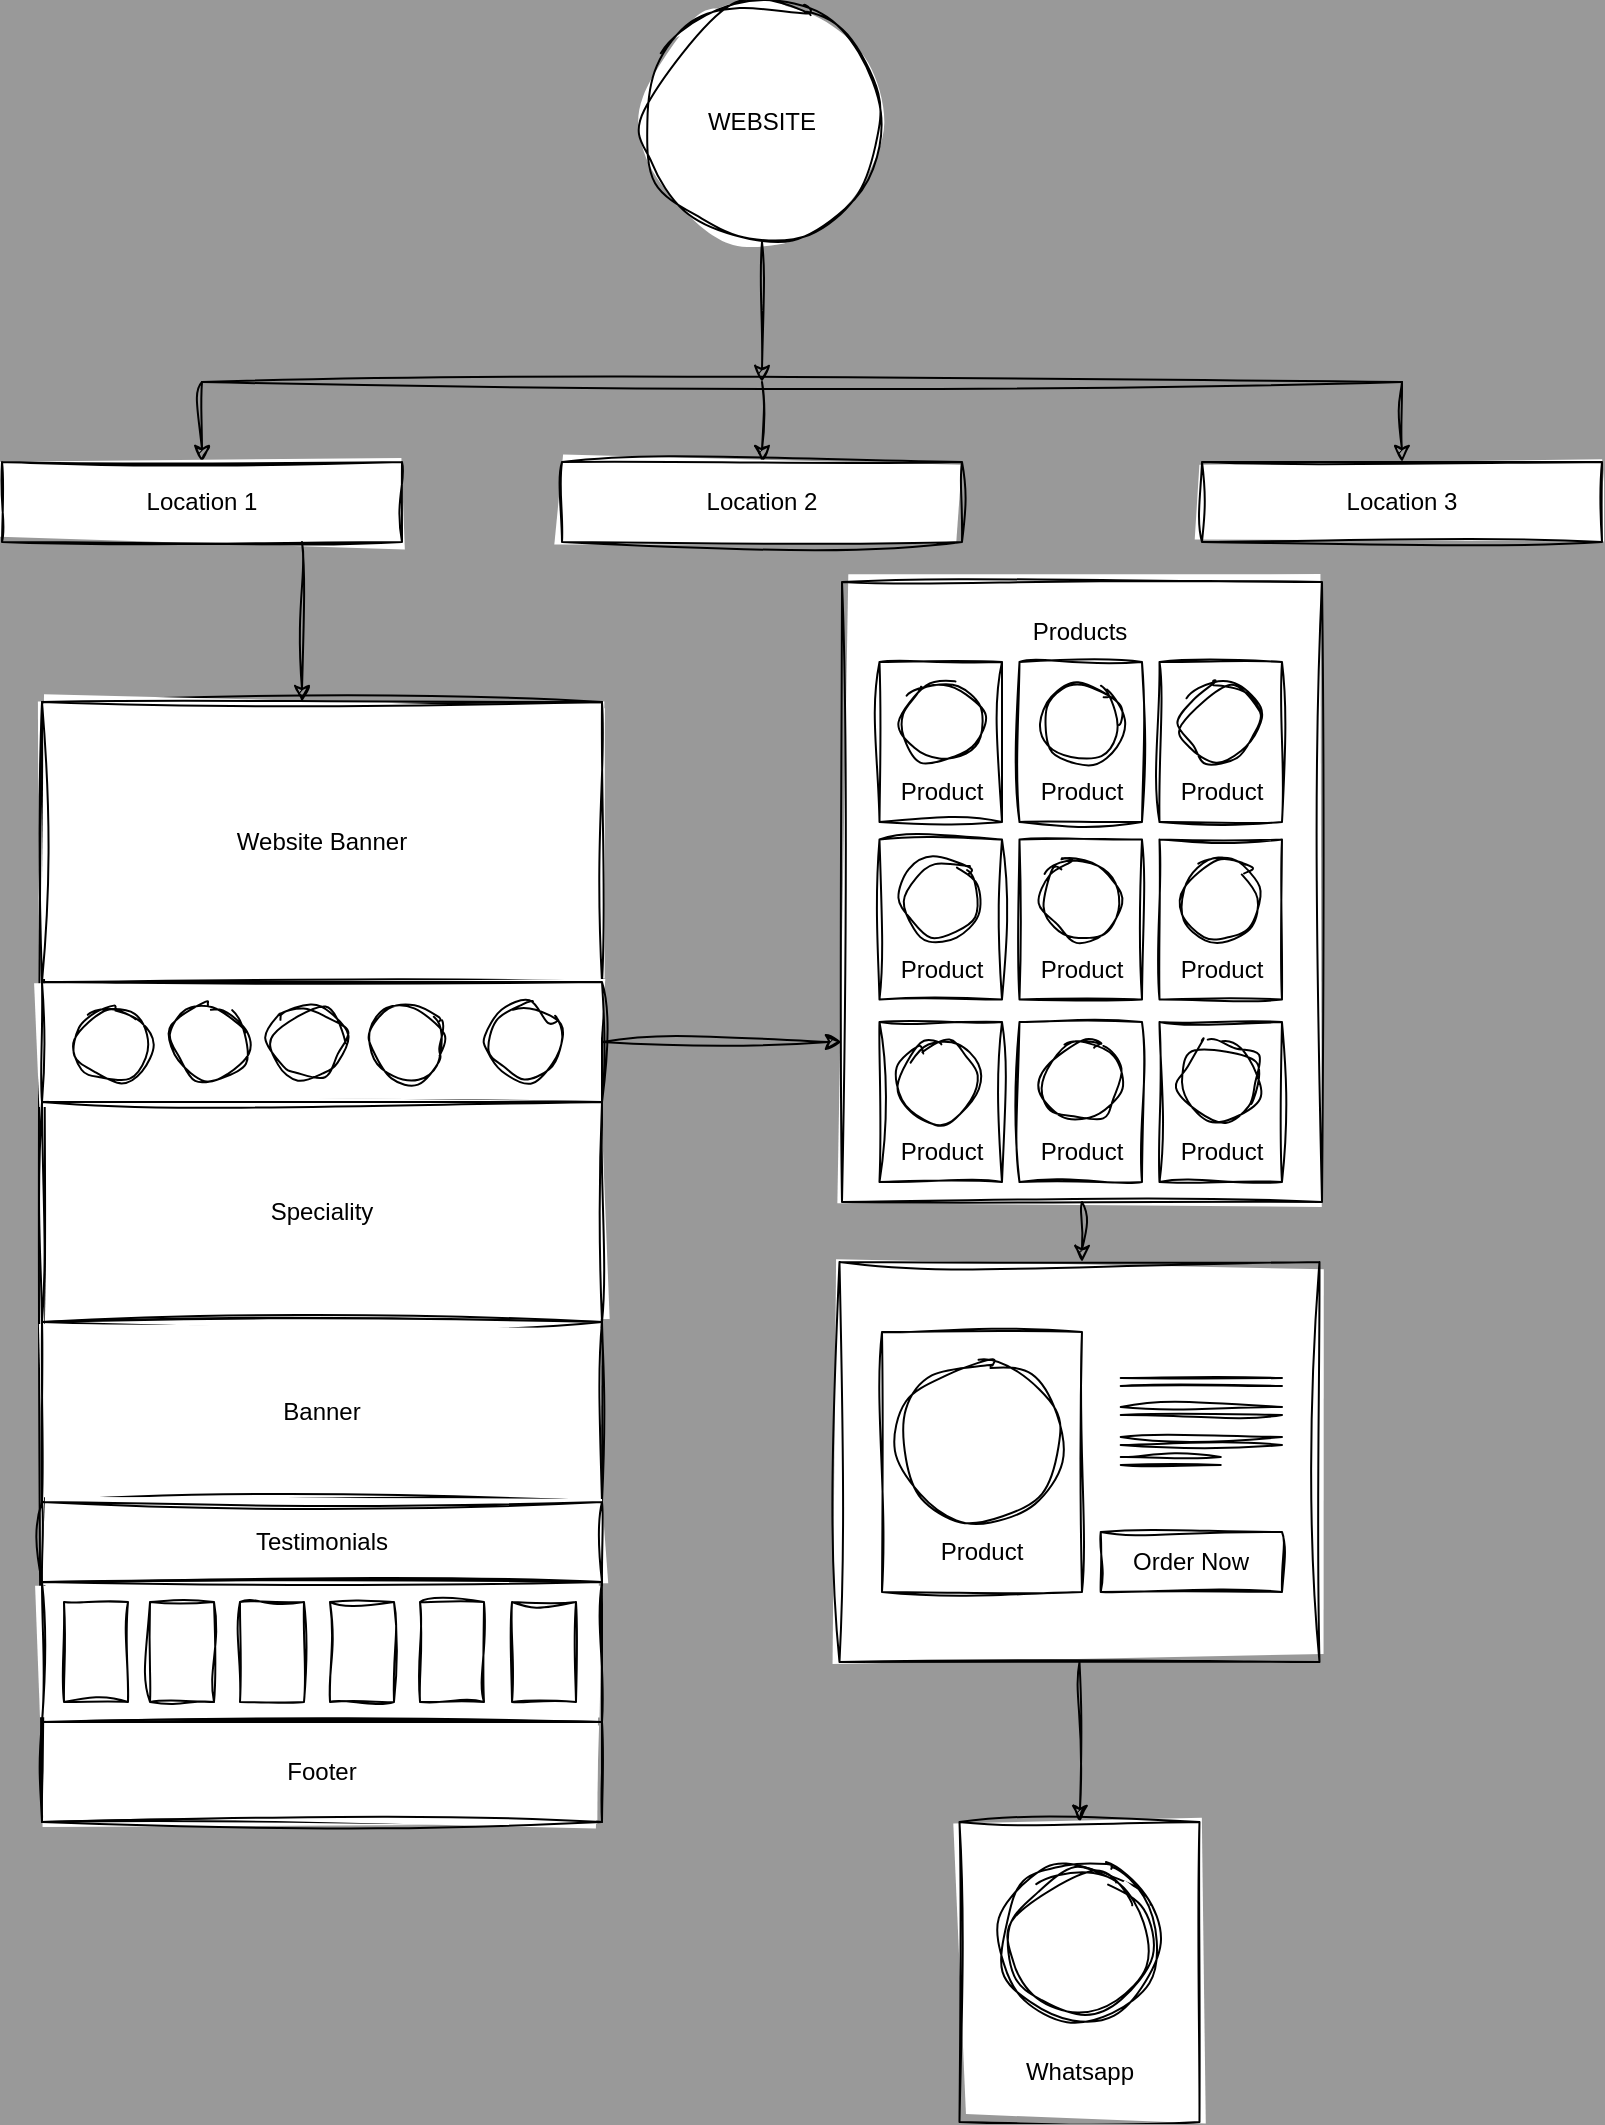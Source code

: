 <mxfile>
    <diagram id="JBacxGAMKeTakYhVwhgR" name="Page-1">
        <mxGraphModel dx="1116" dy="725" grid="0" gridSize="10" guides="0" tooltips="1" connect="1" arrows="1" fold="1" page="1" pageScale="1" pageWidth="850" pageHeight="1100" background="#999999" math="0" shadow="0">
            <root>
                <mxCell id="0"/>
                <mxCell id="1" parent="0"/>
                <mxCell id="2" value="WEBSITE" style="ellipse;whiteSpace=wrap;html=1;aspect=fixed;sketch=1;curveFitting=1;jiggle=2;" parent="1" vertex="1">
                    <mxGeometry x="340" y="10" width="120" height="120" as="geometry"/>
                </mxCell>
                <mxCell id="3" value="" style="endArrow=classic;html=1;exitX=0.5;exitY=1;exitDx=0;exitDy=0;sketch=1;curveFitting=1;jiggle=2;" parent="1" source="2" edge="1">
                    <mxGeometry width="50" height="50" relative="1" as="geometry">
                        <mxPoint x="400" y="400" as="sourcePoint"/>
                        <mxPoint x="400" y="200" as="targetPoint"/>
                    </mxGeometry>
                </mxCell>
                <mxCell id="4" value="" style="endArrow=none;html=1;sketch=1;curveFitting=1;jiggle=2;" parent="1" edge="1">
                    <mxGeometry width="50" height="50" relative="1" as="geometry">
                        <mxPoint x="120" y="200" as="sourcePoint"/>
                        <mxPoint x="720" y="200" as="targetPoint"/>
                    </mxGeometry>
                </mxCell>
                <mxCell id="5" value="" style="endArrow=classic;html=1;sketch=1;curveFitting=1;jiggle=2;" parent="1" edge="1">
                    <mxGeometry width="50" height="50" relative="1" as="geometry">
                        <mxPoint x="120" y="200" as="sourcePoint"/>
                        <mxPoint x="120" y="240" as="targetPoint"/>
                    </mxGeometry>
                </mxCell>
                <mxCell id="6" value="" style="endArrow=classic;html=1;sketch=1;curveFitting=1;jiggle=2;" parent="1" edge="1">
                    <mxGeometry width="50" height="50" relative="1" as="geometry">
                        <mxPoint x="400" y="200" as="sourcePoint"/>
                        <mxPoint x="400" y="240" as="targetPoint"/>
                    </mxGeometry>
                </mxCell>
                <mxCell id="7" value="" style="endArrow=classic;html=1;sketch=1;curveFitting=1;jiggle=2;" parent="1" edge="1">
                    <mxGeometry width="50" height="50" relative="1" as="geometry">
                        <mxPoint x="720" y="200" as="sourcePoint"/>
                        <mxPoint x="720" y="240" as="targetPoint"/>
                    </mxGeometry>
                </mxCell>
                <mxCell id="8" value="Location 1" style="rounded=0;whiteSpace=wrap;html=1;sketch=1;curveFitting=1;jiggle=2;" parent="1" vertex="1">
                    <mxGeometry x="20" y="240" width="200" height="40" as="geometry"/>
                </mxCell>
                <mxCell id="9" value="Location 2" style="rounded=0;whiteSpace=wrap;html=1;sketch=1;curveFitting=1;jiggle=2;" parent="1" vertex="1">
                    <mxGeometry x="300" y="240" width="200" height="40" as="geometry"/>
                </mxCell>
                <mxCell id="10" value="Location 3" style="rounded=0;whiteSpace=wrap;html=1;sketch=1;curveFitting=1;jiggle=2;" parent="1" vertex="1">
                    <mxGeometry x="620" y="240" width="200" height="40" as="geometry"/>
                </mxCell>
                <mxCell id="13" value="" style="endArrow=classic;html=1;exitX=0.75;exitY=1;exitDx=0;exitDy=0;sketch=1;curveFitting=1;jiggle=2;" parent="1" source="8" edge="1">
                    <mxGeometry width="50" height="50" relative="1" as="geometry">
                        <mxPoint x="400" y="400" as="sourcePoint"/>
                        <mxPoint x="170" y="360" as="targetPoint"/>
                    </mxGeometry>
                </mxCell>
                <mxCell id="15" value="" style="rounded=0;whiteSpace=wrap;html=1;sketch=1;curveFitting=1;jiggle=2;" parent="1" vertex="1">
                    <mxGeometry x="40" y="360" width="280" height="560" as="geometry"/>
                </mxCell>
                <mxCell id="16" value="Website Banner" style="rounded=0;whiteSpace=wrap;html=1;sketch=1;curveFitting=1;jiggle=2;" parent="1" vertex="1">
                    <mxGeometry x="40" y="360" width="280" height="140" as="geometry"/>
                </mxCell>
                <mxCell id="17" value="" style="rounded=0;whiteSpace=wrap;html=1;sketch=1;curveFitting=1;jiggle=2;" parent="1" vertex="1">
                    <mxGeometry x="40" y="500" width="280" height="60" as="geometry"/>
                </mxCell>
                <mxCell id="18" value="" style="ellipse;whiteSpace=wrap;html=1;aspect=fixed;sketch=1;curveFitting=1;jiggle=2;" parent="1" vertex="1">
                    <mxGeometry x="56" y="512.5" width="37.5" height="37.5" as="geometry"/>
                </mxCell>
                <mxCell id="19" value="" style="ellipse;whiteSpace=wrap;html=1;aspect=fixed;sketch=1;curveFitting=1;jiggle=2;" parent="1" vertex="1">
                    <mxGeometry x="105.5" y="511.25" width="37.5" height="37.5" as="geometry"/>
                </mxCell>
                <mxCell id="20" value="" style="ellipse;whiteSpace=wrap;html=1;aspect=fixed;sketch=1;curveFitting=1;jiggle=2;" parent="1" vertex="1">
                    <mxGeometry x="154.5" y="511.25" width="37.5" height="37.5" as="geometry"/>
                </mxCell>
                <mxCell id="21" value="" style="ellipse;whiteSpace=wrap;html=1;aspect=fixed;sketch=1;curveFitting=1;jiggle=2;" parent="1" vertex="1">
                    <mxGeometry x="204" y="511.25" width="37.5" height="37.5" as="geometry"/>
                </mxCell>
                <mxCell id="22" value="Speciality" style="rounded=0;whiteSpace=wrap;html=1;sketch=1;curveFitting=1;jiggle=2;" parent="1" vertex="1">
                    <mxGeometry x="40" y="560" width="280" height="110" as="geometry"/>
                </mxCell>
                <mxCell id="23" value="Banner" style="rounded=0;whiteSpace=wrap;html=1;sketch=1;curveFitting=1;jiggle=2;" parent="1" vertex="1">
                    <mxGeometry x="40" y="670" width="280" height="90" as="geometry"/>
                </mxCell>
                <mxCell id="24" value="Testimonials" style="rounded=0;whiteSpace=wrap;html=1;sketch=1;curveFitting=1;jiggle=2;" parent="1" vertex="1">
                    <mxGeometry x="40" y="760" width="280" height="40" as="geometry"/>
                </mxCell>
                <mxCell id="25" value="" style="rounded=0;whiteSpace=wrap;html=1;sketch=1;curveFitting=1;jiggle=2;" parent="1" vertex="1">
                    <mxGeometry x="40" y="800" width="280" height="70" as="geometry"/>
                </mxCell>
                <mxCell id="26" value="" style="rounded=0;whiteSpace=wrap;html=1;sketch=1;curveFitting=1;jiggle=2;" parent="1" vertex="1">
                    <mxGeometry x="51" y="810" width="32" height="50" as="geometry"/>
                </mxCell>
                <mxCell id="27" value="" style="rounded=0;whiteSpace=wrap;html=1;sketch=1;curveFitting=1;jiggle=2;" parent="1" vertex="1">
                    <mxGeometry x="94" y="810" width="32" height="50" as="geometry"/>
                </mxCell>
                <mxCell id="28" value="" style="rounded=0;whiteSpace=wrap;html=1;sketch=1;curveFitting=1;jiggle=2;" parent="1" vertex="1">
                    <mxGeometry x="139" y="810" width="32" height="50" as="geometry"/>
                </mxCell>
                <mxCell id="29" value="" style="rounded=0;whiteSpace=wrap;html=1;sketch=1;curveFitting=1;jiggle=2;" parent="1" vertex="1">
                    <mxGeometry x="184" y="810" width="32" height="50" as="geometry"/>
                </mxCell>
                <mxCell id="30" value="" style="rounded=0;whiteSpace=wrap;html=1;sketch=1;curveFitting=1;jiggle=2;" parent="1" vertex="1">
                    <mxGeometry x="229" y="810" width="32" height="50" as="geometry"/>
                </mxCell>
                <mxCell id="31" value="" style="rounded=0;whiteSpace=wrap;html=1;sketch=1;curveFitting=1;jiggle=2;" parent="1" vertex="1">
                    <mxGeometry x="275" y="810" width="32" height="50" as="geometry"/>
                </mxCell>
                <mxCell id="32" value="Footer" style="rounded=0;whiteSpace=wrap;html=1;sketch=1;curveFitting=1;jiggle=2;" parent="1" vertex="1">
                    <mxGeometry x="40" y="870" width="280" height="50" as="geometry"/>
                </mxCell>
                <mxCell id="33" value="" style="ellipse;whiteSpace=wrap;html=1;aspect=fixed;sketch=1;curveFitting=1;jiggle=2;" parent="1" vertex="1">
                    <mxGeometry x="263" y="511.25" width="37.5" height="37.5" as="geometry"/>
                </mxCell>
                <mxCell id="34" value="" style="endArrow=classic;html=1;exitX=1;exitY=0.5;exitDx=0;exitDy=0;sketch=1;curveFitting=1;jiggle=2;" parent="1" source="17" edge="1">
                    <mxGeometry width="50" height="50" relative="1" as="geometry">
                        <mxPoint x="400" y="400" as="sourcePoint"/>
                        <mxPoint x="440" y="530" as="targetPoint"/>
                    </mxGeometry>
                </mxCell>
                <mxCell id="35" value="" style="rounded=0;whiteSpace=wrap;html=1;sketch=1;curveFitting=1;jiggle=2;" parent="1" vertex="1">
                    <mxGeometry x="440" y="300" width="240" height="310" as="geometry"/>
                </mxCell>
                <mxCell id="37" value="" style="rounded=0;whiteSpace=wrap;html=1;sketch=1;curveFitting=1;jiggle=2;" parent="1" vertex="1">
                    <mxGeometry x="458.75" y="340" width="61.25" height="80" as="geometry"/>
                </mxCell>
                <mxCell id="38" value="" style="ellipse;whiteSpace=wrap;html=1;aspect=fixed;sketch=1;curveFitting=1;jiggle=2;" parent="1" vertex="1">
                    <mxGeometry x="469.37" y="350" width="40" height="40" as="geometry"/>
                </mxCell>
                <mxCell id="39" value="Product" style="text;html=1;strokeColor=none;fillColor=none;align=center;verticalAlign=middle;whiteSpace=wrap;rounded=0;sketch=1;curveFitting=1;jiggle=2;" parent="1" vertex="1">
                    <mxGeometry x="460" y="390" width="60" height="30" as="geometry"/>
                </mxCell>
                <mxCell id="44" value="" style="rounded=0;whiteSpace=wrap;html=1;sketch=1;curveFitting=1;jiggle=2;" parent="1" vertex="1">
                    <mxGeometry x="528.75" y="340" width="61.25" height="80" as="geometry"/>
                </mxCell>
                <mxCell id="45" value="" style="ellipse;whiteSpace=wrap;html=1;aspect=fixed;sketch=1;curveFitting=1;jiggle=2;" parent="1" vertex="1">
                    <mxGeometry x="539.37" y="350" width="40" height="40" as="geometry"/>
                </mxCell>
                <mxCell id="46" value="Product" style="text;html=1;strokeColor=none;fillColor=none;align=center;verticalAlign=middle;whiteSpace=wrap;rounded=0;sketch=1;curveFitting=1;jiggle=2;" parent="1" vertex="1">
                    <mxGeometry x="530" y="390" width="60" height="30" as="geometry"/>
                </mxCell>
                <mxCell id="47" value="" style="rounded=0;whiteSpace=wrap;html=1;sketch=1;curveFitting=1;jiggle=2;" parent="1" vertex="1">
                    <mxGeometry x="598.75" y="340" width="61.25" height="80" as="geometry"/>
                </mxCell>
                <mxCell id="48" value="" style="ellipse;whiteSpace=wrap;html=1;aspect=fixed;sketch=1;curveFitting=1;jiggle=2;" parent="1" vertex="1">
                    <mxGeometry x="609.37" y="350" width="40" height="40" as="geometry"/>
                </mxCell>
                <mxCell id="49" value="Product" style="text;html=1;strokeColor=none;fillColor=none;align=center;verticalAlign=middle;whiteSpace=wrap;rounded=0;sketch=1;curveFitting=1;jiggle=2;" parent="1" vertex="1">
                    <mxGeometry x="600" y="390" width="60" height="30" as="geometry"/>
                </mxCell>
                <mxCell id="50" value="" style="rounded=0;whiteSpace=wrap;html=1;sketch=1;curveFitting=1;jiggle=2;" parent="1" vertex="1">
                    <mxGeometry x="458.74" y="428.75" width="61.25" height="80" as="geometry"/>
                </mxCell>
                <mxCell id="51" value="" style="ellipse;whiteSpace=wrap;html=1;aspect=fixed;sketch=1;curveFitting=1;jiggle=2;" parent="1" vertex="1">
                    <mxGeometry x="469.36" y="438.75" width="40" height="40" as="geometry"/>
                </mxCell>
                <mxCell id="52" value="Product" style="text;html=1;strokeColor=none;fillColor=none;align=center;verticalAlign=middle;whiteSpace=wrap;rounded=0;sketch=1;curveFitting=1;jiggle=2;" parent="1" vertex="1">
                    <mxGeometry x="459.99" y="478.75" width="60" height="30" as="geometry"/>
                </mxCell>
                <mxCell id="53" value="" style="rounded=0;whiteSpace=wrap;html=1;sketch=1;curveFitting=1;jiggle=2;" parent="1" vertex="1">
                    <mxGeometry x="528.74" y="428.75" width="61.25" height="80" as="geometry"/>
                </mxCell>
                <mxCell id="54" value="" style="ellipse;whiteSpace=wrap;html=1;aspect=fixed;sketch=1;curveFitting=1;jiggle=2;" parent="1" vertex="1">
                    <mxGeometry x="539.36" y="438.75" width="40" height="40" as="geometry"/>
                </mxCell>
                <mxCell id="55" value="Product" style="text;html=1;strokeColor=none;fillColor=none;align=center;verticalAlign=middle;whiteSpace=wrap;rounded=0;sketch=1;curveFitting=1;jiggle=2;" parent="1" vertex="1">
                    <mxGeometry x="529.99" y="478.75" width="60" height="30" as="geometry"/>
                </mxCell>
                <mxCell id="56" value="" style="rounded=0;whiteSpace=wrap;html=1;sketch=1;curveFitting=1;jiggle=2;" parent="1" vertex="1">
                    <mxGeometry x="598.74" y="428.75" width="61.25" height="80" as="geometry"/>
                </mxCell>
                <mxCell id="57" value="" style="ellipse;whiteSpace=wrap;html=1;aspect=fixed;sketch=1;curveFitting=1;jiggle=2;" parent="1" vertex="1">
                    <mxGeometry x="609.36" y="438.75" width="40" height="40" as="geometry"/>
                </mxCell>
                <mxCell id="58" value="Product" style="text;html=1;strokeColor=none;fillColor=none;align=center;verticalAlign=middle;whiteSpace=wrap;rounded=0;sketch=1;curveFitting=1;jiggle=2;" parent="1" vertex="1">
                    <mxGeometry x="599.99" y="478.75" width="60" height="30" as="geometry"/>
                </mxCell>
                <mxCell id="59" value="" style="rounded=0;whiteSpace=wrap;html=1;sketch=1;curveFitting=1;jiggle=2;" parent="1" vertex="1">
                    <mxGeometry x="458.74" y="520" width="61.25" height="80" as="geometry"/>
                </mxCell>
                <mxCell id="60" value="" style="ellipse;whiteSpace=wrap;html=1;aspect=fixed;sketch=1;curveFitting=1;jiggle=2;" parent="1" vertex="1">
                    <mxGeometry x="469.36" y="530" width="40" height="40" as="geometry"/>
                </mxCell>
                <mxCell id="61" value="Product" style="text;html=1;strokeColor=none;fillColor=none;align=center;verticalAlign=middle;whiteSpace=wrap;rounded=0;sketch=1;curveFitting=1;jiggle=2;" parent="1" vertex="1">
                    <mxGeometry x="459.99" y="570" width="60" height="30" as="geometry"/>
                </mxCell>
                <mxCell id="62" value="" style="rounded=0;whiteSpace=wrap;html=1;sketch=1;curveFitting=1;jiggle=2;" parent="1" vertex="1">
                    <mxGeometry x="528.74" y="520" width="61.25" height="80" as="geometry"/>
                </mxCell>
                <mxCell id="63" value="" style="ellipse;whiteSpace=wrap;html=1;aspect=fixed;sketch=1;curveFitting=1;jiggle=2;" parent="1" vertex="1">
                    <mxGeometry x="539.36" y="530" width="40" height="40" as="geometry"/>
                </mxCell>
                <mxCell id="64" value="Product" style="text;html=1;strokeColor=none;fillColor=none;align=center;verticalAlign=middle;whiteSpace=wrap;rounded=0;sketch=1;curveFitting=1;jiggle=2;" parent="1" vertex="1">
                    <mxGeometry x="529.99" y="570" width="60" height="30" as="geometry"/>
                </mxCell>
                <mxCell id="65" value="" style="rounded=0;whiteSpace=wrap;html=1;sketch=1;curveFitting=1;jiggle=2;" parent="1" vertex="1">
                    <mxGeometry x="598.74" y="520" width="61.25" height="80" as="geometry"/>
                </mxCell>
                <mxCell id="66" value="" style="ellipse;whiteSpace=wrap;html=1;aspect=fixed;sketch=1;curveFitting=1;jiggle=2;" parent="1" vertex="1">
                    <mxGeometry x="609.36" y="530" width="40" height="40" as="geometry"/>
                </mxCell>
                <mxCell id="67" value="Product" style="text;html=1;strokeColor=none;fillColor=none;align=center;verticalAlign=middle;whiteSpace=wrap;rounded=0;sketch=1;curveFitting=1;jiggle=2;" parent="1" vertex="1">
                    <mxGeometry x="599.99" y="570" width="60" height="30" as="geometry"/>
                </mxCell>
                <mxCell id="68" value="Products" style="text;html=1;strokeColor=none;fillColor=none;align=center;verticalAlign=middle;whiteSpace=wrap;rounded=0;sketch=1;curveFitting=1;jiggle=2;" parent="1" vertex="1">
                    <mxGeometry x="528.74" y="310" width="60" height="30" as="geometry"/>
                </mxCell>
                <mxCell id="69" value="" style="endArrow=classic;html=1;exitX=0.5;exitY=1;exitDx=0;exitDy=0;sketch=1;curveFitting=1;jiggle=2;" parent="1" source="35" edge="1">
                    <mxGeometry width="50" height="50" relative="1" as="geometry">
                        <mxPoint x="400" y="640" as="sourcePoint"/>
                        <mxPoint x="560" y="640" as="targetPoint"/>
                    </mxGeometry>
                </mxCell>
                <mxCell id="70" value="" style="rounded=0;whiteSpace=wrap;html=1;sketch=1;curveFitting=1;jiggle=2;" parent="1" vertex="1">
                    <mxGeometry x="438.74" y="640" width="240" height="200" as="geometry"/>
                </mxCell>
                <mxCell id="71" value="" style="rounded=0;whiteSpace=wrap;html=1;sketch=1;curveFitting=1;jiggle=2;" parent="1" vertex="1">
                    <mxGeometry x="459.99" y="675" width="100" height="130" as="geometry"/>
                </mxCell>
                <mxCell id="72" value="" style="ellipse;whiteSpace=wrap;html=1;aspect=fixed;sketch=1;curveFitting=1;jiggle=2;" parent="1" vertex="1">
                    <mxGeometry x="469.36" y="690" width="80" height="80" as="geometry"/>
                </mxCell>
                <mxCell id="73" value="Product" style="text;html=1;strokeColor=none;fillColor=none;align=center;verticalAlign=middle;whiteSpace=wrap;rounded=0;sketch=1;curveFitting=1;jiggle=2;" parent="1" vertex="1">
                    <mxGeometry x="479.99" y="770" width="60" height="30" as="geometry"/>
                </mxCell>
                <mxCell id="74" value="Order Now" style="rounded=0;whiteSpace=wrap;html=1;sketch=1;curveFitting=1;jiggle=2;" parent="1" vertex="1">
                    <mxGeometry x="569.36" y="775" width="90.64" height="30" as="geometry"/>
                </mxCell>
                <mxCell id="79" value="" style="endArrow=classic;html=1;exitX=0.5;exitY=1;exitDx=0;exitDy=0;sketch=1;curveFitting=1;jiggle=2;" parent="1" source="70" edge="1">
                    <mxGeometry width="50" height="50" relative="1" as="geometry">
                        <mxPoint x="400" y="980" as="sourcePoint"/>
                        <mxPoint x="559" y="920" as="targetPoint"/>
                    </mxGeometry>
                </mxCell>
                <mxCell id="80" value="" style="rounded=0;whiteSpace=wrap;html=1;sketch=1;curveFitting=1;jiggle=2;" parent="1" vertex="1">
                    <mxGeometry x="498.74" y="920" width="120" height="150" as="geometry"/>
                </mxCell>
                <mxCell id="81" value="" style="ellipse;whiteSpace=wrap;html=1;aspect=fixed;sketch=1;curveFitting=1;jiggle=2;" parent="1" vertex="1">
                    <mxGeometry x="518.74" y="940" width="80" height="80" as="geometry"/>
                </mxCell>
                <mxCell id="82" value="Whatsapp" style="text;html=1;strokeColor=none;fillColor=none;align=center;verticalAlign=middle;whiteSpace=wrap;rounded=0;sketch=1;curveFitting=1;jiggle=2;" parent="1" vertex="1">
                    <mxGeometry x="528.74" y="1030" width="60" height="30" as="geometry"/>
                </mxCell>
                <mxCell id="83" value="" style="ellipse;whiteSpace=wrap;html=1;aspect=fixed;sketch=1;curveFitting=1;jiggle=2;" parent="1" vertex="1">
                    <mxGeometry x="523.74" y="945" width="70" height="70" as="geometry"/>
                </mxCell>
                <mxCell id="86" value="" style="shape=link;html=1;sketch=1;curveFitting=1;jiggle=2;" parent="1" edge="1">
                    <mxGeometry width="100" relative="1" as="geometry">
                        <mxPoint x="579.35" y="700" as="sourcePoint"/>
                        <mxPoint x="659.99" y="700" as="targetPoint"/>
                    </mxGeometry>
                </mxCell>
                <mxCell id="87" value="" style="shape=link;html=1;sketch=1;curveFitting=1;jiggle=2;" parent="1" edge="1">
                    <mxGeometry width="100" relative="1" as="geometry">
                        <mxPoint x="579.37" y="714.5" as="sourcePoint"/>
                        <mxPoint x="660.01" y="714.5" as="targetPoint"/>
                    </mxGeometry>
                </mxCell>
                <mxCell id="89" value="" style="shape=link;html=1;sketch=1;curveFitting=1;jiggle=2;" parent="1" edge="1">
                    <mxGeometry width="100" relative="1" as="geometry">
                        <mxPoint x="579.35" y="729.5" as="sourcePoint"/>
                        <mxPoint x="659.99" y="729.5" as="targetPoint"/>
                    </mxGeometry>
                </mxCell>
                <mxCell id="91" value="" style="shape=link;html=1;sketch=1;curveFitting=1;jiggle=2;" parent="1" edge="1">
                    <mxGeometry width="100" relative="1" as="geometry">
                        <mxPoint x="579.37" y="739.5" as="sourcePoint"/>
                        <mxPoint x="629.37" y="739.5" as="targetPoint"/>
                    </mxGeometry>
                </mxCell>
            </root>
        </mxGraphModel>
    </diagram>
</mxfile>